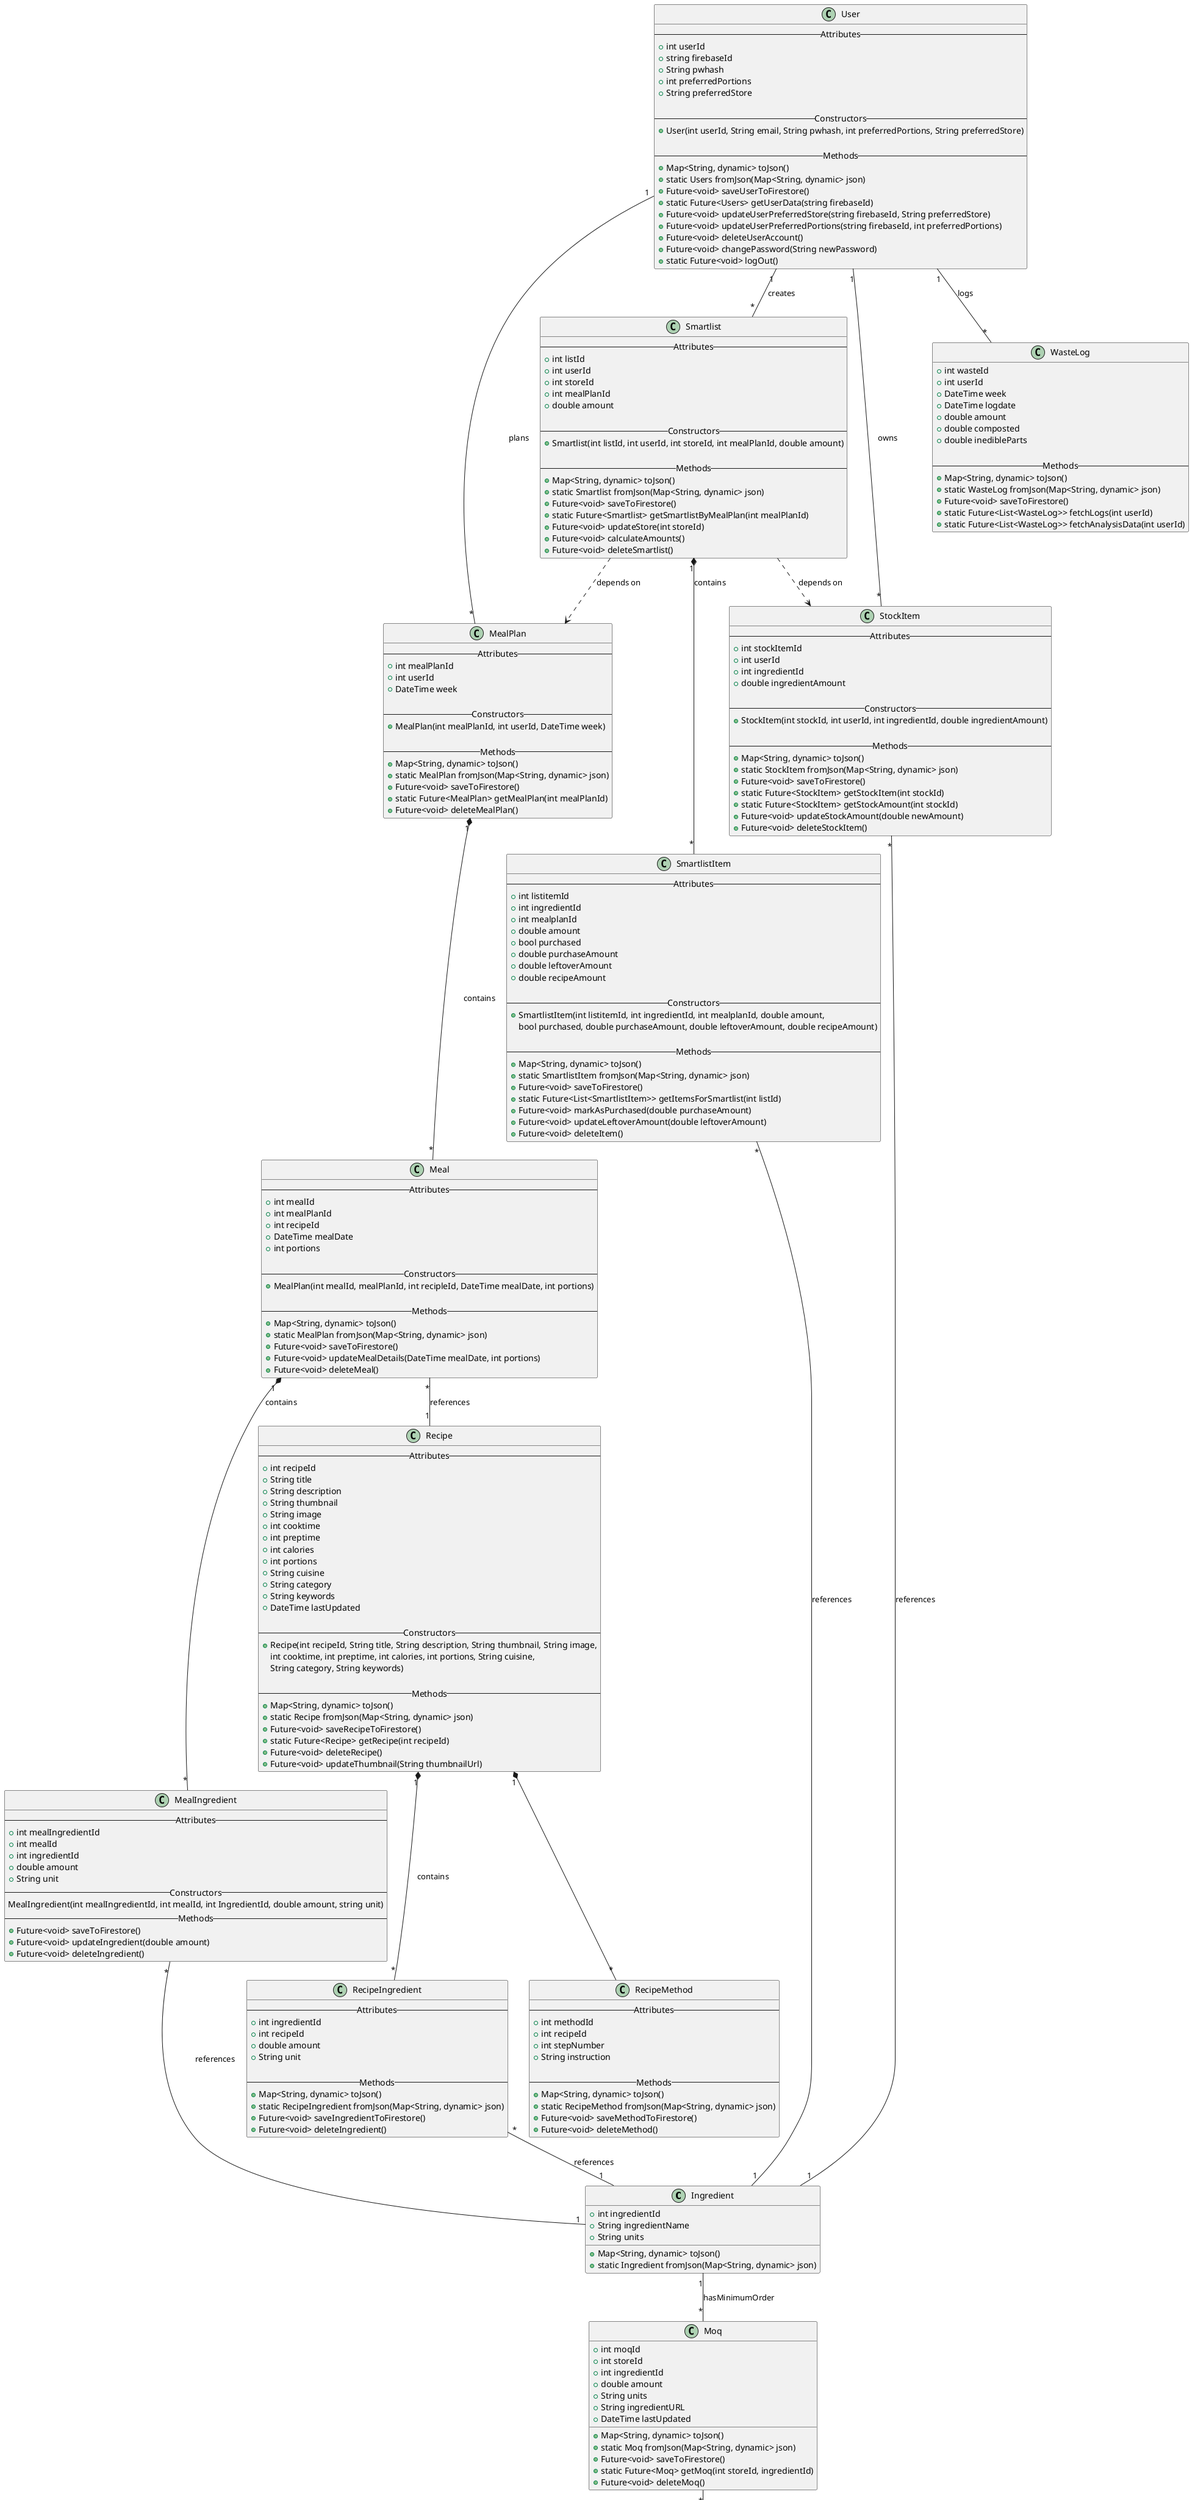 @startuml

class Ingredient {
    + int ingredientId
    + String ingredientName
    + String units
    + Map<String, dynamic> toJson()
    + static Ingredient fromJson(Map<String, dynamic> json)
}

class Meal {
    -- Attributes --
    + int mealId
    + int mealPlanId
    + int recipeId
    + DateTime mealDate
    + int portions

    -- Constructors --
    + MealPlan(int mealId, mealPlanId, int recipleId, DateTime mealDate, int portions)

    -- Methods --
    + Map<String, dynamic> toJson()
    + static MealPlan fromJson(Map<String, dynamic> json)
    + Future<void> saveToFirestore()
    + Future<void> updateMealDetails(DateTime mealDate, int portions)
    + Future<void> deleteMeal()
}

class MealIngredient {
    -- Attributes --
    + int mealIngredientId
    + int mealId
    + int ingredientId
    + double amount
    + String unit
    -- Constructors --
    MealIngredient(int mealIngredientId, int mealId, int IngredientId, double amount, string unit)
    -- Methods --
    + Future<void> saveToFirestore()
    + Future<void> updateIngredient(double amount)
    + Future<void> deleteIngredient()
}

'--- Smartlist Class ---
class MealPlan {
    -- Attributes --
    + int mealPlanId
    + int userId
    + DateTime week 

    -- Constructors --
    + MealPlan(int mealPlanId, int userId, DateTime week)

    -- Methods --
    + Map<String, dynamic> toJson()
    + static MealPlan fromJson(Map<String, dynamic> json)
    + Future<void> saveToFirestore()
    + static Future<MealPlan> getMealPlan(int mealPlanId)
    + Future<void> deleteMealPlan()
}

class Moq {
    + int moqId
    + int storeId
    + int ingredientId
    + double amount
    + String units
    + String ingredientURL
    + DateTime lastUpdated
    + Map<String, dynamic> toJson()
    + static Moq fromJson(Map<String, dynamic> json)
    + Future<void> saveToFirestore()
    + static Future<Moq> getMoq(int storeId, ingredientId)
    + Future<void> deleteMoq()
}

class Store {
    + int storeId
    + String name
    + Map<String, dynamic> toJson()
    + static Store fromJson(Map<String, dynamic> json)
    + Future<void> saveToFirestore()
    + static Future<Store> getStore(int storeId)
    + Future<void> deleteStore()

}

'--- Recipe Class ---
class Recipe {
    -- Attributes --
    + int recipeId
    + String title
    + String description
    + String thumbnail
    + String image
    + int cooktime
    + int preptime
    + int calories
    + int portions
    + String cuisine
    + String category
    + String keywords
    + DateTime lastUpdated

    -- Constructors --
    + Recipe(int recipeId, String title, String description, String thumbnail, String image,
             int cooktime, int preptime, int calories, int portions, String cuisine, 
             String category, String keywords)

    -- Methods --
    + Map<String, dynamic> toJson()
    + static Recipe fromJson(Map<String, dynamic> json)
    + Future<void> saveRecipeToFirestore()
    + static Future<Recipe> getRecipe(int recipeId)
    + Future<void> deleteRecipe()
    + Future<void> updateThumbnail(String thumbnailUrl)
}




'--- RecipeIngredient Class ---
class RecipeIngredient {
    -- Attributes --
    + int ingredientId
    + int recipeId
    + double amount
    + String unit

    -- Methods --
    + Map<String, dynamic> toJson()
    + static RecipeIngredient fromJson(Map<String, dynamic> json)
    + Future<void> saveIngredientToFirestore()
    + Future<void> deleteIngredient()
}

'--- RecipeMethod Class ---
class RecipeMethod {
    -- Attributes --
    + int methodId
    + int recipeId
    + int stepNumber
    + String instruction

    -- Methods --
    + Map<String, dynamic> toJson()
    + static RecipeMethod fromJson(Map<String, dynamic> json)
    + Future<void> saveMethodToFirestore()
    + Future<void> deleteMethod()
}

'--- Smartlist Class ---
class Smartlist {
    -- Attributes --
    + int listId
    + int userId
    + int storeId
    + int mealPlanId
    + double amount

    -- Constructors --
    + Smartlist(int listId, int userId, int storeId, int mealPlanId, double amount)

    -- Methods --
    + Map<String, dynamic> toJson()
    + static Smartlist fromJson(Map<String, dynamic> json)
    + Future<void> saveToFirestore()
    + static Future<Smartlist> getSmartlistByMealPlan(int mealPlanId)
    + Future<void> updateStore(int storeId)
    + Future<void> calculateAmounts()
    + Future<void> deleteSmartlist()
}


'--- SmartlistItem Class ---
class SmartlistItem {
    -- Attributes --
    + int listitemId
    + int ingredientId
    + int mealplanId
    + double amount
    + bool purchased
    + double purchaseAmount
    + double leftoverAmount
    + double recipeAmount

    -- Constructors --
    + SmartlistItem(int listitemId, int ingredientId, int mealplanId, double amount, 
        bool purchased, double purchaseAmount, double leftoverAmount, double recipeAmount)

    -- Methods --
    + Map<String, dynamic> toJson()
    + static SmartlistItem fromJson(Map<String, dynamic> json)
    + Future<void> saveToFirestore()
    + static Future<List<SmartlistItem>> getItemsForSmartlist(int listId)
    + Future<void> markAsPurchased(double purchaseAmount)
    + Future<void> updateLeftoverAmount(double leftoverAmount)
    + Future<void> deleteItem()
}

class StockItem {
    -- Attributes --
    + int stockItemId
    + int userId
    + int ingredientId
    + double ingredientAmount

    -- Constructors --
    + StockItem(int stockId, int userId, int ingredientId, double ingredientAmount)

    -- Methods --
    + Map<String, dynamic> toJson()
    + static StockItem fromJson(Map<String, dynamic> json)
    + Future<void> saveToFirestore()
    + static Future<StockItem> getStockItem(int stockId)
    + static Future<StockItem> getStockAmount(int stockId)
    + Future<void> updateStockAmount(double newAmount)
    + Future<void> deleteStockItem()
}


class User {
    -- Attributes --
    + int userId
    + string firebaseId
    + String pwhash
    + int preferredPortions
    + String preferredStore

    -- Constructors --
    + User(int userId, String email, String pwhash, int preferredPortions, String preferredStore)

    -- Methods --
    + Map<String, dynamic> toJson()
    + static Users fromJson(Map<String, dynamic> json)
    + Future<void> saveUserToFirestore()
    + static Future<Users> getUserData(string firebaseId)
    + Future<void> updateUserPreferredStore(string firebaseId, String preferredStore)
    + Future<void> updateUserPreferredPortions(string firebaseId, int preferredPortions)
    + Future<void> deleteUserAccount()
    + Future<void> changePassword(String newPassword)
    + static Future<void> logOut()
}

class WasteLog {
    + int wasteId
    + int userId
    + DateTime week
    + DateTime logdate
    + double amount
    + double composted
    + double inedibleParts

    -- Methods --
    + Map<String, dynamic> toJson()
    + static WasteLog fromJson(Map<String, dynamic> json)
    + Future<void> saveToFirestore()
    + static Future<List<WasteLog>> fetchLogs(int userId)
    + static Future<List<WasteLog>> fetchAnalysisData(int userId)
}




User "1" -- "*" WasteLog : logs

User "1" -- "*" Smartlist : creates
User "1" -- "*" MealPlan : plans
User "1" -- "*" StockItem : owns

StockItem "*" -- "1" Ingredient : references

Smartlist "1" *-- "*" SmartlistItem : contains
SmartlistItem "*" -- "1" Ingredient : references

Recipe "1" *-- "*" RecipeIngredient : contains
RecipeIngredient "*" -- "1" Ingredient : references
Recipe "1" *-- "*" RecipeMethod

MealPlan "1"*--"*" Meal : contains
Meal "1" *-- "*" MealIngredient : contains
MealIngredient "*" -- "1" Ingredient : references
Meal "*" -- "1" Recipe : references
Ingredient "1" -- "*" Moq : hasMinimumOrder
Moq "*" -- "1" Store : availableAt

Smartlist ..> MealPlan : depends on
Smartlist ..> StockItem : depends on

@enduml
